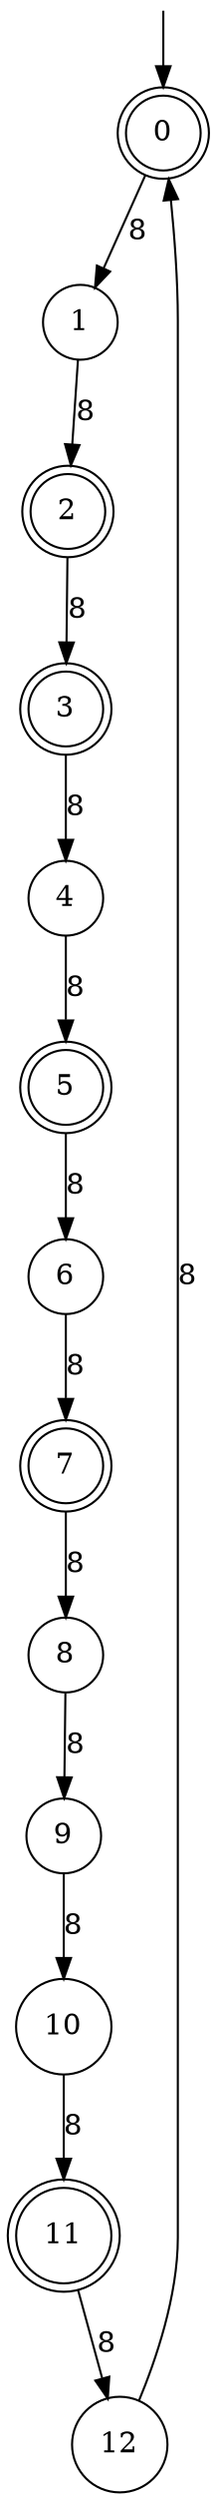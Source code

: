 digraph g {

	s0 [shape="doublecircle" label="0"];
	s1 [shape="circle" label="1"];
	s2 [shape="doublecircle" label="2"];
	s3 [shape="doublecircle" label="3"];
	s4 [shape="circle" label="4"];
	s5 [shape="doublecircle" label="5"];
	s6 [shape="circle" label="6"];
	s7 [shape="doublecircle" label="7"];
	s8 [shape="circle" label="8"];
	s9 [shape="circle" label="9"];
	s10 [shape="circle" label="10"];
	s11 [shape="doublecircle" label="11"];
	s12 [shape="circle" label="12"];
	s0 -> s1 [label="8"];
	s1 -> s2 [label="8"];
	s2 -> s3 [label="8"];
	s3 -> s4 [label="8"];
	s4 -> s5 [label="8"];
	s5 -> s6 [label="8"];
	s6 -> s7 [label="8"];
	s7 -> s8 [label="8"];
	s8 -> s9 [label="8"];
	s9 -> s10 [label="8"];
	s10 -> s11 [label="8"];
	s11 -> s12 [label="8"];
	s12 -> s0 [label="8"];

__start0 [label="" shape="none" width="0" height="0"];
__start0 -> s0;

}
